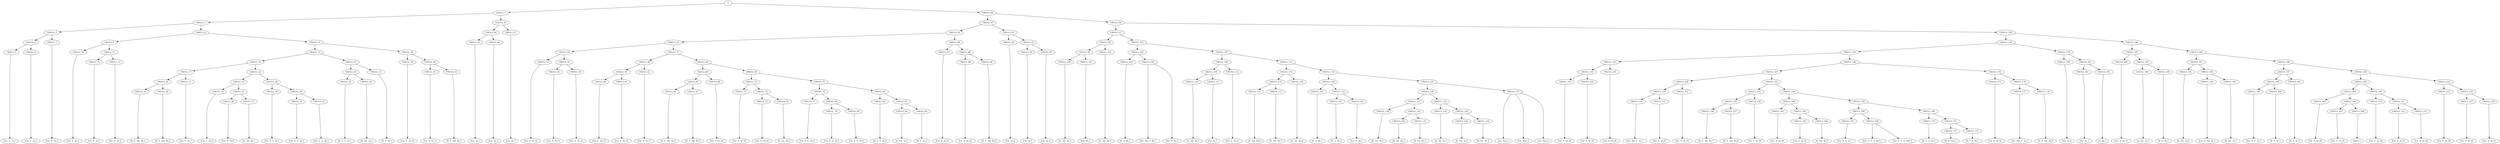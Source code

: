 digraph sample{
"S" -> "C84312_1";
"C84312_1" -> "C84312_2";
"C84312_2" -> "C84312_3";
"C84312_3" -> "C84312_4";
"C84312_4" -> "C84312_5";
"C84312_5" -> "[Cis  E  A]_1";
"C84312_4" -> "C84312_6";
"C84312_6" -> "[Cis  E  A]_2";
"C84312_3" -> "C84312_7";
"C84312_7" -> "[Cis  E  A]_3";
"C84312_2" -> "C84312_8";
"C84312_8" -> "C84312_9";
"C84312_9" -> "C84312_10";
"C84312_10" -> "[Cis  E  A]_4";
"C84312_9" -> "C84312_11";
"C84312_11" -> "C84312_12";
"C84312_12" -> "[Cis  E  A]_5";
"C84312_11" -> "C84312_13";
"C84312_13" -> "[Cis  E  A]_6";
"C84312_8" -> "C84312_14";
"C84312_14" -> "C84312_15";
"C84312_15" -> "C84312_16";
"C84312_16" -> "C84312_17";
"C84312_17" -> "C84312_18";
"C84312_18" -> "C84312_19";
"C84312_19" -> "[D  E  Gis  B]_1";
"C84312_18" -> "C84312_20";
"C84312_20" -> "[D  E  Gis  B]_2";
"C84312_17" -> "C84312_21";
"C84312_21" -> "[Cis  E  A]_7";
"C84312_16" -> "C84312_22";
"C84312_22" -> "C84312_23";
"C84312_23" -> "C84312_24";
"C84312_24" -> "[Cis  E  A]_8";
"C84312_23" -> "C84312_25";
"C84312_25" -> "C84312_26";
"C84312_26" -> "[Cis  E  A]_9";
"C84312_25" -> "C84312_27";
"C84312_27" -> "[E  Gis  B]_1";
"C84312_22" -> "C84312_28";
"C84312_28" -> "C84312_29";
"C84312_29" -> "[Cis  E  G  A]_1";
"C84312_28" -> "C84312_30";
"C84312_30" -> "C84312_31";
"C84312_31" -> "[Cis  E  G  A]_2";
"C84312_30" -> "C84312_32";
"C84312_32" -> "[Cis  E  G  A]_3";
"C84312_15" -> "C84312_33";
"C84312_33" -> "C84312_34";
"C84312_34" -> "C84312_35";
"C84312_35" -> "[D  E  G  A]_1";
"C84312_34" -> "C84312_36";
"C84312_36" -> "[D  Fis  A]_1";
"C84312_33" -> "C84312_37";
"C84312_37" -> "[D  F  A]_1";
"C84312_14" -> "C84312_38";
"C84312_38" -> "C84312_39";
"C84312_39" -> "[Cis  E  A]_10";
"C84312_38" -> "C84312_40";
"C84312_40" -> "C84312_41";
"C84312_41" -> "[Cis  E  A]_11";
"C84312_40" -> "C84312_42";
"C84312_42" -> "[D  E  Gis  B]_3";
"C84312_1" -> "C84312_43";
"C84312_43" -> "C84312_44";
"C84312_44" -> "C84312_45";
"C84312_45" -> "[Cis  A]_1";
"C84312_44" -> "C84312_46";
"C84312_46" -> "[Cis  A]_2";
"C84312_43" -> "C84312_47";
"C84312_47" -> "[Cis  A]_3";
"S" -> "C84312_48";
"C84312_48" -> "C84312_49";
"C84312_49" -> "C84312_50";
"C84312_50" -> "C84312_51";
"C84312_51" -> "C84312_52";
"C84312_52" -> "C84312_53";
"C84312_53" -> "[Cis  E  A]_12";
"C84312_52" -> "C84312_54";
"C84312_54" -> "C84312_55";
"C84312_55" -> "[Cis  E  A]_13";
"C84312_54" -> "C84312_56";
"C84312_56" -> "[Cis  E  A]_14";
"C84312_51" -> "C84312_57";
"C84312_57" -> "C84312_58";
"C84312_58" -> "C84312_59";
"C84312_59" -> "C84312_60";
"C84312_60" -> "[Cis  E  A]_15";
"C84312_59" -> "C84312_61";
"C84312_61" -> "[Cis  E  A]_16";
"C84312_58" -> "C84312_62";
"C84312_62" -> "[Cis  E  A]_17";
"C84312_57" -> "C84312_63";
"C84312_63" -> "C84312_64";
"C84312_64" -> "C84312_65";
"C84312_65" -> "C84312_66";
"C84312_66" -> "[D  E  Gis  B]_4";
"C84312_65" -> "C84312_67";
"C84312_67" -> "[D  E  Gis  B]_5";
"C84312_64" -> "C84312_68";
"C84312_68" -> "[Cis  E  A]_18";
"C84312_63" -> "C84312_69";
"C84312_69" -> "C84312_70";
"C84312_70" -> "C84312_71";
"C84312_71" -> "[Cis  E  A]_19";
"C84312_70" -> "C84312_72";
"C84312_72" -> "C84312_73";
"C84312_73" -> "[Cis  E  A]_20";
"C84312_72" -> "C84312_74";
"C84312_74" -> "[E  Gis  B]_2";
"C84312_69" -> "C84312_75";
"C84312_75" -> "C84312_76";
"C84312_76" -> "C84312_77";
"C84312_77" -> "[Cis  E  G  A]_4";
"C84312_76" -> "C84312_78";
"C84312_78" -> "C84312_79";
"C84312_79" -> "[Cis  E  G  A]_5";
"C84312_78" -> "C84312_80";
"C84312_80" -> "[Cis  E  G  A]_6";
"C84312_75" -> "C84312_81";
"C84312_81" -> "C84312_82";
"C84312_82" -> "[D  E  G  A]_2";
"C84312_81" -> "C84312_83";
"C84312_83" -> "C84312_84";
"C84312_84" -> "[D  Fis  A]_2";
"C84312_83" -> "C84312_85";
"C84312_85" -> "[D  F  A]_2";
"C84312_50" -> "C84312_86";
"C84312_86" -> "C84312_87";
"C84312_87" -> "[Cis  E  A]_21";
"C84312_86" -> "C84312_88";
"C84312_88" -> "C84312_89";
"C84312_89" -> "[Cis  E  A]_22";
"C84312_88" -> "C84312_90";
"C84312_90" -> "[D  E  Gis  B]_6";
"C84312_49" -> "C84312_91";
"C84312_91" -> "C84312_92";
"C84312_92" -> "[Cis  A]_4";
"C84312_91" -> "C84312_93";
"C84312_93" -> "C84312_94";
"C84312_94" -> "[Cis  A]_5";
"C84312_93" -> "C84312_95";
"C84312_95" -> "[Cis  A]_6";
"C84312_48" -> "C84312_96";
"C84312_96" -> "C84312_97";
"C84312_97" -> "C84312_98";
"C84312_98" -> "C84312_99";
"C84312_99" -> "C84312_100";
"C84312_100" -> "[E  Gis  B]_3";
"C84312_99" -> "C84312_101";
"C84312_101" -> "[Gis  B]_1";
"C84312_98" -> "C84312_102";
"C84312_102" -> "[E  Gis  B]_4";
"C84312_97" -> "C84312_103";
"C84312_103" -> "C84312_104";
"C84312_104" -> "C84312_105";
"C84312_105" -> "[E  A  B]_1";
"C84312_104" -> "C84312_106";
"C84312_106" -> "[Cis  Dis  A  B]_1";
"C84312_106" -> "[Dis  A  B]_1";
"C84312_103" -> "C84312_107";
"C84312_107" -> "C84312_108";
"C84312_108" -> "C84312_109";
"C84312_109" -> "C84312_110";
"C84312_110" -> "[E  Gis  B]_5";
"C84312_109" -> "C84312_111";
"C84312_111" -> "[Cis  A]_7";
"C84312_108" -> "C84312_112";
"C84312_112" -> "[Cis  E  A]_23";
"C84312_107" -> "C84312_113";
"C84312_113" -> "C84312_114";
"C84312_114" -> "C84312_115";
"C84312_115" -> "C84312_116";
"C84312_116" -> "[E  Gis  B]_6";
"C84312_115" -> "C84312_117";
"C84312_117" -> "[E  Gis  B]_7";
"C84312_114" -> "C84312_118";
"C84312_118" -> "[E  Gis  B]_8";
"C84312_113" -> "C84312_119";
"C84312_119" -> "C84312_120";
"C84312_120" -> "C84312_121";
"C84312_121" -> "[E  G  B]_1";
"C84312_120" -> "C84312_122";
"C84312_122" -> "C84312_123";
"C84312_123" -> "[E  G  B]_2";
"C84312_122" -> "C84312_124";
"C84312_124" -> "[Cis  E  G]_1";
"C84312_119" -> "C84312_125";
"C84312_125" -> "C84312_126";
"C84312_126" -> "C84312_127";
"C84312_127" -> "C84312_128";
"C84312_128" -> "[D  Fis  B]_1";
"C84312_127" -> "C84312_129";
"C84312_129" -> "C84312_130";
"C84312_130" -> "[D  Fis  B]_2";
"C84312_129" -> "C84312_131";
"C84312_131" -> "[D  Fis  B]_3";
"C84312_126" -> "C84312_132";
"C84312_132" -> "C84312_133";
"C84312_133" -> "[D  Fis  A]_3";
"C84312_132" -> "C84312_134";
"C84312_134" -> "C84312_135";
"C84312_135" -> "[D  Fis  A]_4";
"C84312_134" -> "C84312_136";
"C84312_136" -> "[D  Fis  B]_4";
"C84312_125" -> "C84312_137";
"C84312_137" -> "[Cis  Dis]_1";
"C84312_137" -> "[Cis  Dis]_2";
"C84312_137" -> "[Cis  Dis]_3";
"C84312_96" -> "C84312_138";
"C84312_138" -> "C84312_139";
"C84312_139" -> "C84312_140";
"C84312_140" -> "C84312_141";
"C84312_141" -> "C84312_142";
"C84312_142" -> "C84312_143";
"C84312_143" -> "[Cis  E  A]_24";
"C84312_142" -> "C84312_144";
"C84312_144" -> "[Cis  E  A]_25";
"C84312_141" -> "C84312_145";
"C84312_145" -> "[Cis  E  A]_26";
"C84312_140" -> "C84312_146";
"C84312_146" -> "C84312_147";
"C84312_147" -> "C84312_148";
"C84312_148" -> "C84312_149";
"C84312_149" -> "C84312_150";
"C84312_150" -> "[Cis  Dis  E  A]_1";
"C84312_149" -> "C84312_151";
"C84312_151" -> "[Cis  E  A]_27";
"C84312_148" -> "C84312_152";
"C84312_152" -> "[Cis  E  A]_28";
"C84312_147" -> "C84312_153";
"C84312_153" -> "C84312_154";
"C84312_154" -> "C84312_155";
"C84312_155" -> "C84312_156";
"C84312_156" -> "[D  E  Gis  B]_7";
"C84312_155" -> "C84312_157";
"C84312_157" -> "[D  E  Gis  B]_8";
"C84312_154" -> "C84312_158";
"C84312_158" -> "[Cis  E  A]_29";
"C84312_153" -> "C84312_159";
"C84312_159" -> "C84312_160";
"C84312_160" -> "C84312_161";
"C84312_161" -> "[Cis  E  A]_30";
"C84312_160" -> "C84312_162";
"C84312_162" -> "C84312_163";
"C84312_163" -> "[Cis  E  A]_31";
"C84312_162" -> "C84312_164";
"C84312_164" -> "[E  Gis  B]_9";
"C84312_159" -> "C84312_165";
"C84312_165" -> "C84312_166";
"C84312_166" -> "C84312_167";
"C84312_167" -> "[Cis  E  G  A]_7";
"C84312_166" -> "C84312_168";
"C84312_168" -> "[Cis  E  G  A  Ais]_1";
"C84312_168" -> "[Cis  E  G  A  Ais]_2";
"C84312_165" -> "C84312_169";
"C84312_169" -> "C84312_170";
"C84312_170" -> "[D  E  G  A]_3";
"C84312_169" -> "C84312_171";
"C84312_171" -> "C84312_172";
"C84312_172" -> "[D  E  Fis]_1";
"C84312_171" -> "C84312_173";
"C84312_173" -> "[D  F  A  B]_1";
"C84312_146" -> "C84312_174";
"C84312_174" -> "C84312_175";
"C84312_175" -> "[Cis  E  A]_32";
"C84312_174" -> "C84312_176";
"C84312_176" -> "C84312_177";
"C84312_177" -> "[Cis  Dis  E  A]_2";
"C84312_176" -> "C84312_178";
"C84312_178" -> "[D  E  Gis  B]_9";
"C84312_139" -> "C84312_179";
"C84312_179" -> "C84312_180";
"C84312_180" -> "[Cis  A]_8";
"C84312_179" -> "C84312_181";
"C84312_181" -> "C84312_182";
"C84312_182" -> "[Gis  A]_1";
"C84312_181" -> "C84312_183";
"C84312_183" -> "[A  B]_1";
"C84312_138" -> "C84312_184";
"C84312_184" -> "C84312_185";
"C84312_185" -> "C84312_186";
"C84312_186" -> "[Cis  E  A]_33";
"C84312_185" -> "C84312_187";
"C84312_187" -> "C84312_188";
"C84312_188" -> "[D  Fis  A]_5";
"C84312_187" -> "C84312_189";
"C84312_189" -> "[E  G  A]_1";
"C84312_184" -> "C84312_190";
"C84312_190" -> "C84312_191";
"C84312_191" -> "C84312_192";
"C84312_192" -> "[D  Fis  A]_6";
"C84312_191" -> "C84312_193";
"C84312_193" -> "C84312_194";
"C84312_194" -> "[Cis  D  Fis  A]_1";
"C84312_193" -> "C84312_195";
"C84312_195" -> "[D  Fis  A]_7";
"C84312_190" -> "C84312_196";
"C84312_196" -> "C84312_197";
"C84312_197" -> "C84312_198";
"C84312_198" -> "C84312_199";
"C84312_199" -> "[Cis  D  F  A]_1";
"C84312_198" -> "C84312_200";
"C84312_200" -> "[D  F  A]_3";
"C84312_197" -> "C84312_201";
"C84312_201" -> "[D  F  A]_4";
"C84312_196" -> "C84312_202";
"C84312_202" -> "C84312_203";
"C84312_203" -> "C84312_204";
"C84312_204" -> "C84312_205";
"C84312_205" -> "[Cis  E  A]_34";
"C84312_204" -> "C84312_206";
"C84312_206" -> "C84312_207";
"C84312_207" -> "[Cis  E  A]_35";
"C84312_206" -> "C84312_208";
"C84312_208" -> "[rest]_1";
"C84312_203" -> "C84312_209";
"C84312_209" -> "C84312_210";
"C84312_210" -> "[Cis  E  A]_36";
"C84312_209" -> "C84312_211";
"C84312_211" -> "C84312_212";
"C84312_212" -> "[Cis  E  A]_37";
"C84312_211" -> "C84312_213";
"C84312_213" -> "[Cis  E  A]_38";
"C84312_202" -> "C84312_214";
"C84312_214" -> "C84312_215";
"C84312_215" -> "[Cis  E  A]_39";
"C84312_214" -> "C84312_216";
"C84312_216" -> "C84312_217";
"C84312_217" -> "[Cis  E  A]_40";
"C84312_216" -> "C84312_218";
"C84312_218" -> "[Cis  E  A]_41";

{rank = min; "S";}
{rank = same; "C84312_1"; "C84312_48";}
{rank = same; "C84312_2"; "C84312_43"; "C84312_49"; "C84312_96";}
{rank = same; "C84312_3"; "C84312_8"; "C84312_44"; "C84312_47"; "C84312_50"; "C84312_91"; "C84312_97"; "C84312_138";}
{rank = same; "C84312_4"; "C84312_7"; "C84312_9"; "C84312_14"; "C84312_45"; "C84312_46"; "C84312_51"; "C84312_86"; "C84312_92"; "C84312_93"; "C84312_98"; "C84312_103"; "C84312_139"; "C84312_184";}
{rank = same; "C84312_5"; "C84312_6"; "C84312_10"; "C84312_11"; "C84312_15"; "C84312_38"; "C84312_52"; "C84312_57"; "C84312_87"; "C84312_88"; "C84312_94"; "C84312_95"; "C84312_99"; "C84312_102"; "C84312_104"; "C84312_107"; "C84312_140"; "C84312_179"; "C84312_185"; "C84312_190";}
{rank = same; "C84312_12"; "C84312_13"; "C84312_16"; "C84312_33"; "C84312_39"; "C84312_40"; "C84312_53"; "C84312_54"; "C84312_58"; "C84312_63"; "C84312_89"; "C84312_90"; "C84312_100"; "C84312_101"; "C84312_105"; "C84312_106"; "C84312_108"; "C84312_113"; "C84312_141"; "C84312_146"; "C84312_180"; "C84312_181"; "C84312_186"; "C84312_187"; "C84312_191"; "C84312_196";}
{rank = same; "C84312_17"; "C84312_22"; "C84312_34"; "C84312_37"; "C84312_41"; "C84312_42"; "C84312_55"; "C84312_56"; "C84312_59"; "C84312_62"; "C84312_64"; "C84312_69"; "C84312_109"; "C84312_112"; "C84312_114"; "C84312_119"; "C84312_142"; "C84312_145"; "C84312_147"; "C84312_174"; "C84312_182"; "C84312_183"; "C84312_188"; "C84312_189"; "C84312_192"; "C84312_193"; "C84312_197"; "C84312_202";}
{rank = same; "C84312_18"; "C84312_21"; "C84312_23"; "C84312_28"; "C84312_35"; "C84312_36"; "C84312_60"; "C84312_61"; "C84312_65"; "C84312_68"; "C84312_70"; "C84312_75"; "C84312_110"; "C84312_111"; "C84312_115"; "C84312_118"; "C84312_120"; "C84312_125"; "C84312_143"; "C84312_144"; "C84312_148"; "C84312_153"; "C84312_175"; "C84312_176"; "C84312_194"; "C84312_195"; "C84312_198"; "C84312_201"; "C84312_203"; "C84312_214";}
{rank = same; "C84312_19"; "C84312_20"; "C84312_24"; "C84312_25"; "C84312_29"; "C84312_30"; "C84312_66"; "C84312_67"; "C84312_71"; "C84312_72"; "C84312_76"; "C84312_81"; "C84312_116"; "C84312_117"; "C84312_121"; "C84312_122"; "C84312_126"; "C84312_137"; "C84312_149"; "C84312_152"; "C84312_154"; "C84312_159"; "C84312_177"; "C84312_178"; "C84312_199"; "C84312_200"; "C84312_204"; "C84312_209"; "C84312_215"; "C84312_216";}
{rank = same; "C84312_26"; "C84312_27"; "C84312_31"; "C84312_32"; "C84312_73"; "C84312_74"; "C84312_77"; "C84312_78"; "C84312_82"; "C84312_83"; "C84312_123"; "C84312_124"; "C84312_127"; "C84312_132"; "C84312_150"; "C84312_151"; "C84312_155"; "C84312_158"; "C84312_160"; "C84312_165"; "C84312_205"; "C84312_206"; "C84312_210"; "C84312_211"; "C84312_217"; "C84312_218";}
{rank = same; "C84312_79"; "C84312_80"; "C84312_84"; "C84312_85"; "C84312_128"; "C84312_129"; "C84312_133"; "C84312_134"; "C84312_156"; "C84312_157"; "C84312_161"; "C84312_162"; "C84312_166"; "C84312_169"; "C84312_207"; "C84312_208"; "C84312_212"; "C84312_213";}
{rank = same; "C84312_130"; "C84312_131"; "C84312_135"; "C84312_136"; "C84312_163"; "C84312_164"; "C84312_167"; "C84312_168"; "C84312_170"; "C84312_171";}
{rank = same; "C84312_172"; "C84312_173";}
{rank = same; "[A  B]_1"; "[Cis  A]_1"; "[Cis  A]_2"; "[Cis  A]_3"; "[Cis  A]_4"; "[Cis  A]_5"; "[Cis  A]_6"; "[Cis  A]_7"; "[Cis  A]_8"; "[Cis  D  F  A]_1"; "[Cis  D  Fis  A]_1"; "[Cis  Dis  A  B]_1"; "[Cis  Dis  E  A]_1"; "[Cis  Dis  E  A]_2"; "[Cis  Dis]_1"; "[Cis  Dis]_2"; "[Cis  Dis]_3"; "[Cis  E  A]_1"; "[Cis  E  A]_2"; "[Cis  E  A]_3"; "[Cis  E  A]_4"; "[Cis  E  A]_5"; "[Cis  E  A]_6"; "[Cis  E  A]_7"; "[Cis  E  A]_8"; "[Cis  E  A]_9"; "[Cis  E  A]_10"; "[Cis  E  A]_11"; "[Cis  E  A]_12"; "[Cis  E  A]_13"; "[Cis  E  A]_14"; "[Cis  E  A]_15"; "[Cis  E  A]_16"; "[Cis  E  A]_17"; "[Cis  E  A]_18"; "[Cis  E  A]_19"; "[Cis  E  A]_20"; "[Cis  E  A]_21"; "[Cis  E  A]_22"; "[Cis  E  A]_23"; "[Cis  E  A]_24"; "[Cis  E  A]_25"; "[Cis  E  A]_26"; "[Cis  E  A]_27"; "[Cis  E  A]_28"; "[Cis  E  A]_29"; "[Cis  E  A]_30"; "[Cis  E  A]_31"; "[Cis  E  A]_32"; "[Cis  E  A]_33"; "[Cis  E  A]_34"; "[Cis  E  A]_35"; "[Cis  E  A]_36"; "[Cis  E  A]_37"; "[Cis  E  A]_38"; "[Cis  E  A]_39"; "[Cis  E  A]_40"; "[Cis  E  A]_41"; "[Cis  E  G  A  Ais]_1"; "[Cis  E  G  A  Ais]_2"; "[Cis  E  G  A]_1"; "[Cis  E  G  A]_2"; "[Cis  E  G  A]_3"; "[Cis  E  G  A]_4"; "[Cis  E  G  A]_5"; "[Cis  E  G  A]_6"; "[Cis  E  G  A]_7"; "[Cis  E  G]_1"; "[D  E  Fis]_1"; "[D  E  G  A]_1"; "[D  E  G  A]_2"; "[D  E  G  A]_3"; "[D  E  Gis  B]_1"; "[D  E  Gis  B]_2"; "[D  E  Gis  B]_3"; "[D  E  Gis  B]_4"; "[D  E  Gis  B]_5"; "[D  E  Gis  B]_6"; "[D  E  Gis  B]_7"; "[D  E  Gis  B]_8"; "[D  E  Gis  B]_9"; "[D  F  A  B]_1"; "[D  F  A]_1"; "[D  F  A]_2"; "[D  F  A]_3"; "[D  F  A]_4"; "[D  Fis  A]_1"; "[D  Fis  A]_2"; "[D  Fis  A]_3"; "[D  Fis  A]_4"; "[D  Fis  A]_5"; "[D  Fis  A]_6"; "[D  Fis  A]_7"; "[D  Fis  B]_1"; "[D  Fis  B]_2"; "[D  Fis  B]_3"; "[D  Fis  B]_4"; "[Dis  A  B]_1"; "[E  A  B]_1"; "[E  G  A]_1"; "[E  G  B]_1"; "[E  G  B]_2"; "[E  Gis  B]_1"; "[E  Gis  B]_2"; "[E  Gis  B]_3"; "[E  Gis  B]_4"; "[E  Gis  B]_5"; "[E  Gis  B]_6"; "[E  Gis  B]_7"; "[E  Gis  B]_8"; "[E  Gis  B]_9"; "[Gis  A]_1"; "[Gis  B]_1"; "[rest]_1";}
}
